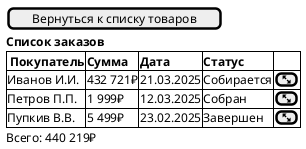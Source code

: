 @startsalt Список заказов для менеджера
{
  [Вернуться к списку товаров]
  <b>Список заказов
  {#
    <b> Покупатель | <b>Сумма | <b>Дата    | <b>Статус  | .
    Иванов И.И.    | 432 721₽ | 21.03.2025 | Собирается | [<&fullscreen-enter>]
    Петров П.П.    | 1 999₽   | 12.03.2025 | Собран     | [<&fullscreen-enter>]
    Пупкив В.В.    | 5 499₽   | 23.02.2025 | Завершен   | [<&fullscreen-enter>]
  }
  Всего: 440 219₽
}
@endsalt
